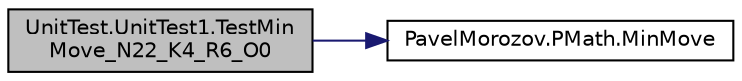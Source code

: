digraph "UnitTest.UnitTest1.TestMinMove_N22_K4_R6_O0"
{
 // LATEX_PDF_SIZE
  edge [fontname="Helvetica",fontsize="10",labelfontname="Helvetica",labelfontsize="10"];
  node [fontname="Helvetica",fontsize="10",shape=record];
  rankdir="LR";
  Node1 [label="UnitTest.UnitTest1.TestMin\lMove_N22_K4_R6_O0",height=0.2,width=0.4,color="black", fillcolor="grey75", style="filled", fontcolor="black",tooltip=" "];
  Node1 -> Node2 [color="midnightblue",fontsize="10",style="solid",fontname="Helvetica"];
  Node2 [label="PavelMorozov.PMath.MinMove",height=0.2,width=0.4,color="black", fillcolor="white", style="filled",URL="$class_pavel_morozov_1_1_p_math.html#ac6a08a34780505fc171331a59b1f8a27",tooltip="Метод обределяющий минимальное количество дейтсвий для достижения цели"];
}
